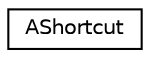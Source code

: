 digraph "Graphical Class Hierarchy"
{
 // LATEX_PDF_SIZE
  edge [fontname="Helvetica",fontsize="10",labelfontname="Helvetica",labelfontsize="10"];
  node [fontname="Helvetica",fontsize="10",shape=record];
  rankdir="LR";
  Node0 [label="AShortcut",height=0.2,width=0.4,color="black", fillcolor="white", style="filled",URL="$classAShortcut.html",tooltip=" "];
}
